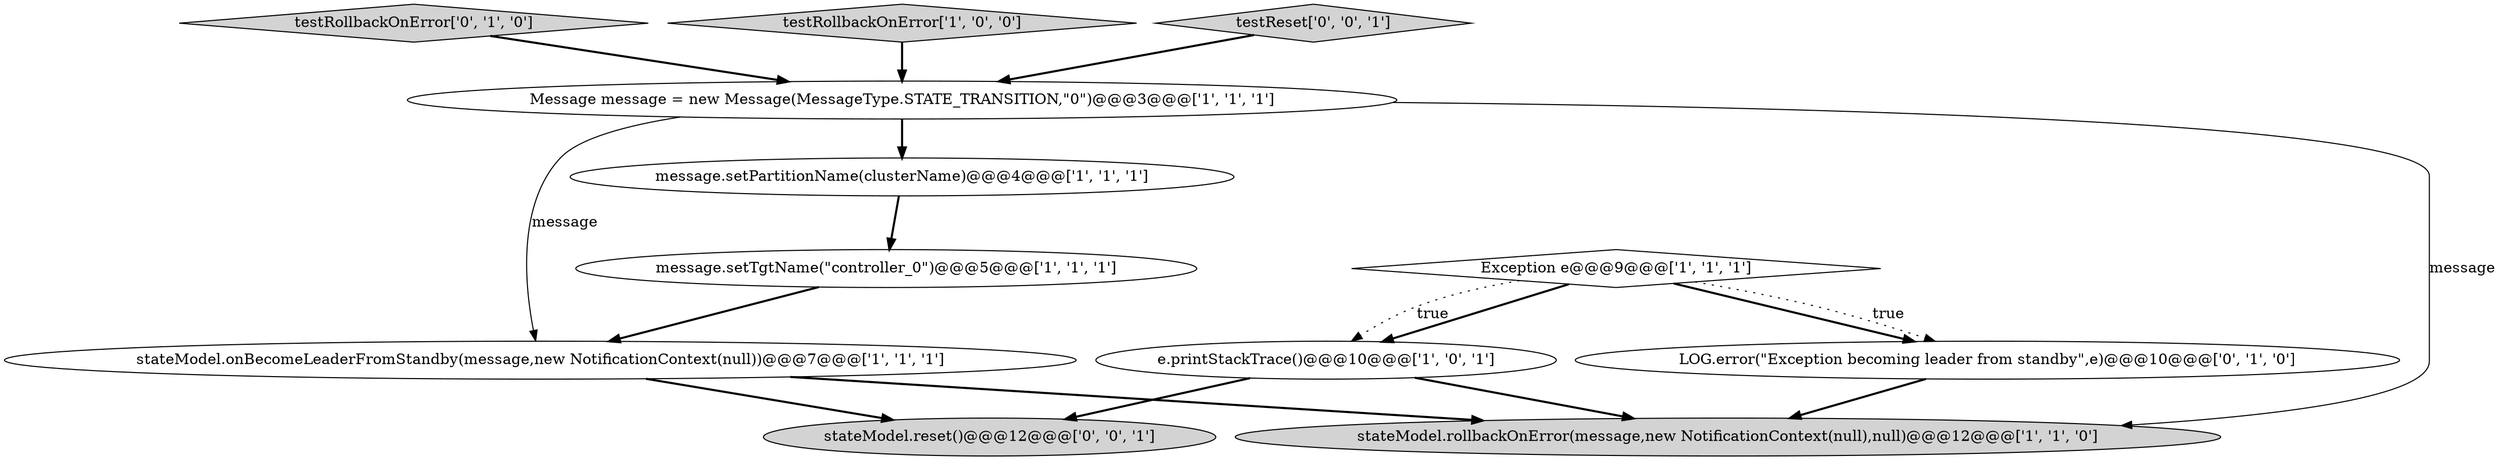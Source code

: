 digraph {
10 [style = filled, label = "stateModel.reset()@@@12@@@['0', '0', '1']", fillcolor = lightgray, shape = ellipse image = "AAA0AAABBB3BBB"];
8 [style = filled, label = "testRollbackOnError['0', '1', '0']", fillcolor = lightgray, shape = diamond image = "AAA0AAABBB2BBB"];
6 [style = filled, label = "testRollbackOnError['1', '0', '0']", fillcolor = lightgray, shape = diamond image = "AAA0AAABBB1BBB"];
11 [style = filled, label = "testReset['0', '0', '1']", fillcolor = lightgray, shape = diamond image = "AAA0AAABBB3BBB"];
0 [style = filled, label = "stateModel.onBecomeLeaderFromStandby(message,new NotificationContext(null))@@@7@@@['1', '1', '1']", fillcolor = white, shape = ellipse image = "AAA0AAABBB1BBB"];
1 [style = filled, label = "message.setTgtName(\"controller_0\")@@@5@@@['1', '1', '1']", fillcolor = white, shape = ellipse image = "AAA0AAABBB1BBB"];
3 [style = filled, label = "e.printStackTrace()@@@10@@@['1', '0', '1']", fillcolor = white, shape = ellipse image = "AAA0AAABBB1BBB"];
4 [style = filled, label = "Exception e@@@9@@@['1', '1', '1']", fillcolor = white, shape = diamond image = "AAA0AAABBB1BBB"];
5 [style = filled, label = "stateModel.rollbackOnError(message,new NotificationContext(null),null)@@@12@@@['1', '1', '0']", fillcolor = lightgray, shape = ellipse image = "AAA0AAABBB1BBB"];
7 [style = filled, label = "Message message = new Message(MessageType.STATE_TRANSITION,\"0\")@@@3@@@['1', '1', '1']", fillcolor = white, shape = ellipse image = "AAA0AAABBB1BBB"];
2 [style = filled, label = "message.setPartitionName(clusterName)@@@4@@@['1', '1', '1']", fillcolor = white, shape = ellipse image = "AAA0AAABBB1BBB"];
9 [style = filled, label = "LOG.error(\"Exception becoming leader from standby\",e)@@@10@@@['0', '1', '0']", fillcolor = white, shape = ellipse image = "AAA0AAABBB2BBB"];
9->5 [style = bold, label=""];
4->9 [style = bold, label=""];
3->10 [style = bold, label=""];
4->3 [style = bold, label=""];
7->5 [style = solid, label="message"];
3->5 [style = bold, label=""];
0->10 [style = bold, label=""];
4->3 [style = dotted, label="true"];
1->0 [style = bold, label=""];
4->9 [style = dotted, label="true"];
6->7 [style = bold, label=""];
7->2 [style = bold, label=""];
2->1 [style = bold, label=""];
11->7 [style = bold, label=""];
8->7 [style = bold, label=""];
0->5 [style = bold, label=""];
7->0 [style = solid, label="message"];
}

